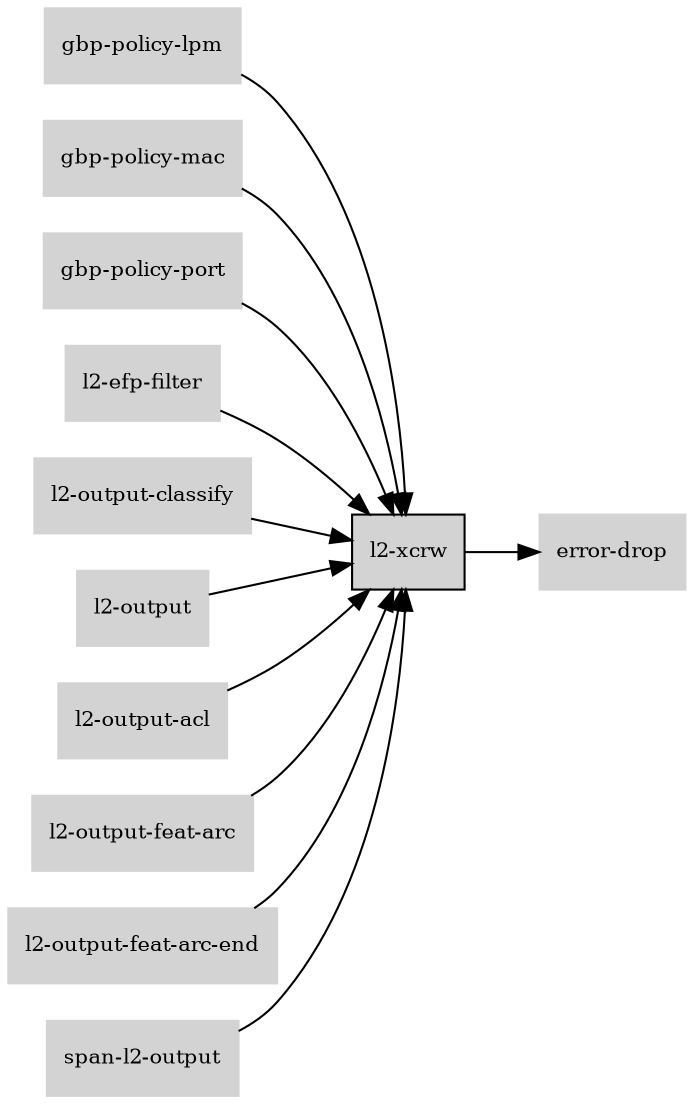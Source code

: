 digraph "l2_xcrw_subgraph" {
  rankdir=LR;
  node [shape=box, style=filled, fontsize=10, color=lightgray, fontcolor=black, fillcolor=lightgray];
  "l2-xcrw" [color=black, fontcolor=black, fillcolor=lightgray];
  edge [fontsize=8];
  "gbp-policy-lpm" -> "l2-xcrw";
  "gbp-policy-mac" -> "l2-xcrw";
  "gbp-policy-port" -> "l2-xcrw";
  "l2-efp-filter" -> "l2-xcrw";
  "l2-output-classify" -> "l2-xcrw";
  "l2-output" -> "l2-xcrw";
  "l2-output-acl" -> "l2-xcrw";
  "l2-output-feat-arc" -> "l2-xcrw";
  "l2-output-feat-arc-end" -> "l2-xcrw";
  "l2-xcrw" -> "error-drop";
  "span-l2-output" -> "l2-xcrw";
}
